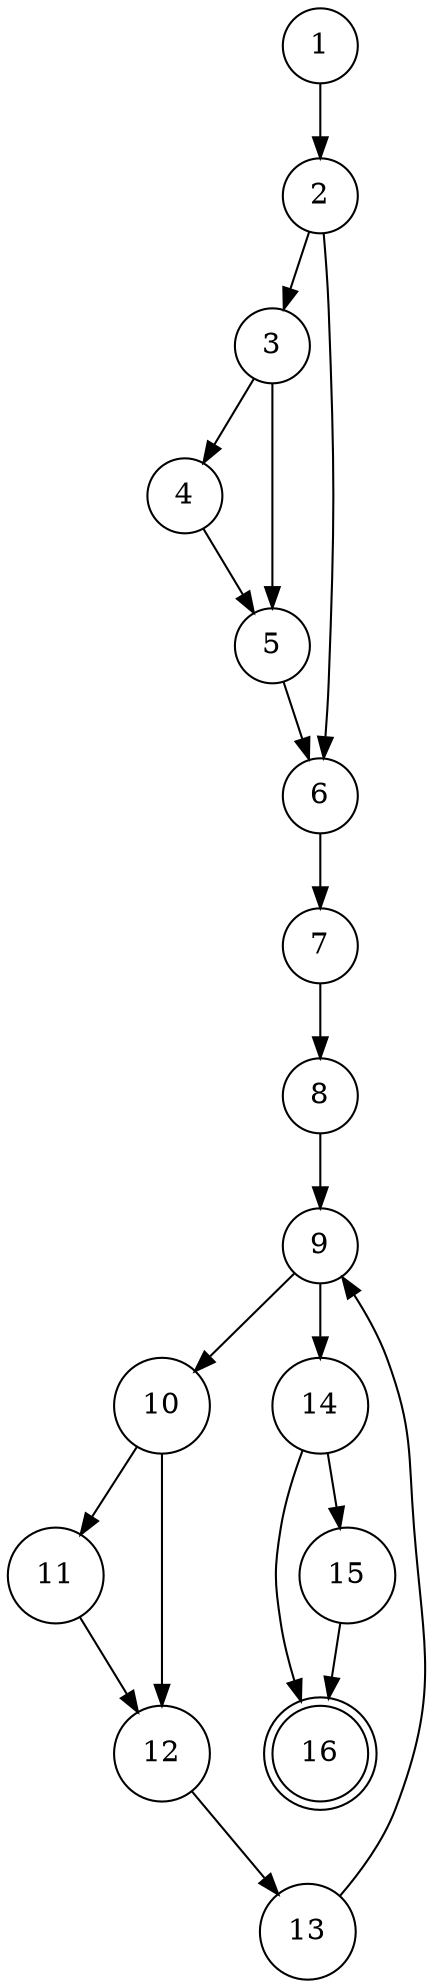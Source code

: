 digraph cfg{
node [shape = doublecircle] 16;
node [shape = circle];
/* definition of threadIdx.x at 1 */
/* definition of threadIdx.y at 1 */
/* definition of threadIdx.z at 1 */
/* definition of blockIdx.x at 1 */
/* definition of blockIdx.y at 1 */
/* definition of blockIdx.z at 1 */
/* definition of blockDim.x at 1 */
/* definition of blockDim.y at 1 */
/* definition of blockDim.z at 1 */
/* definition of gridDim.x at 1 */
/* definition of gridDim.y at 1 */
/* definition of gridDim.z at 1 */
/* definition of sdata at 1 */
/* definition of sdata at 4 */
/* definition of s at 8 */
/* definition of s at 8 */
/* definition of sdata at 11 */
/* definition of g_odata at 15 */
/* definition of g_data at 1 */
/* definition of g_odata at 1 */
/* definition of value at 1 */
/* definition of N at 1 */
/* definition of tid at 1 */
/* definition of i at 1 */
/* cusage of threadIdx.x at 1 */
/* cusage of blockIdx.x at 1 */
/* cusage of blockDim.x at 1 */
/* cusage of threadIdx.x at 1 */
/* cusage of tid at 1 */
/* cusage of i at 3 */
/* cusage of tid at 4 */
/* cusage of blockDim.x at 8 */
/* cusage of s at 13 */
/* cusage of sdata at 11 */
/* cusage of sdata at 11 */
/* cusage of tid at 11 */
/* cusage of tid at 11 */
/* cusage of s at 11 */
/* cusage of sdata at 15 */
/* cusage of blockIdx.x at 15 */
/* pusage of i at 2 */
/* pusage of i at 2 */
/* pusage of N at 2 */
/* pusage of N at 2 */
/* pusage of g_data at 3 */
/* pusage of g_data at 3 */
/* pusage of value at 3 */
/* pusage of value at 3 */
/* pusage of s at 9 */
/* pusage of s at 9 */
/* pusage of tid at 10 */
/* pusage of tid at 10 */
/* pusage of s at 10 */
/* pusage of s at 10 */
/* pusage of tid at 14 */
/* pusage of tid at 14 */
/* susage of g_data at 16 */
/* susage of g_odata at 16 */
/* m_recv.0 of g_data at 1 */
/* m_recv.0 of g_odata at 1 */
/* m_recv.0 of value at 1 */
/* m_recv.0 of N at 1 */
/* m_send.0 of g_data at 16 */
/* m_send.0 of g_odata at 16 */
/* global of g_data at 0 */
/* global of g_odata at 0 */
/* global of value at 0 */
/* global of N at 0 */
/* shared of sdata at 0 */
1 -> 2;
2 -> 3;
3 -> 4;
4 -> 5;
3 -> 5;
5 -> 6;
2 -> 6;
6 -> 7;
7 -> 8;
8 -> 9;
9 -> 10;
10 -> 11;
11 -> 12;
10 -> 12;
12 -> 13;
13 -> 9;
9 -> 14;
14 -> 15;
15 -> 16;
14 -> 16;
}